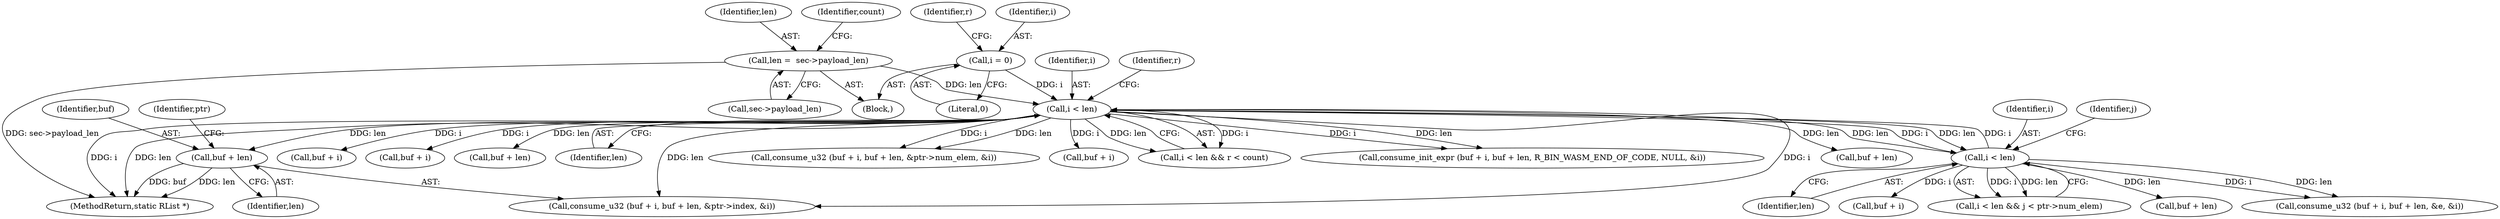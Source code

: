 digraph "0_radare2_d2632f6483a3ceb5d8e0a5fb11142c51c43978b4_1@pointer" {
"1000181" [label="(Call,buf + len)"];
"1000159" [label="(Call,i < len)"];
"1000150" [label="(Call,i = 0)"];
"1000239" [label="(Call,i < len)"];
"1000138" [label="(Call,len =  sec->payload_len)"];
"1000201" [label="(Call,buf + len)"];
"1000138" [label="(Call,len =  sec->payload_len)"];
"1000182" [label="(Identifier,buf)"];
"1000275" [label="(MethodReturn,static RList *)"];
"1000163" [label="(Identifier,r)"];
"1000155" [label="(Identifier,r)"];
"1000216" [label="(Call,buf + i)"];
"1000139" [label="(Identifier,len)"];
"1000152" [label="(Literal,0)"];
"1000159" [label="(Call,i < len)"];
"1000140" [label="(Call,sec->payload_len)"];
"1000241" [label="(Identifier,len)"];
"1000239" [label="(Call,i < len)"];
"1000252" [label="(Call,buf + i)"];
"1000145" [label="(Identifier,count)"];
"1000178" [label="(Call,buf + i)"];
"1000181" [label="(Call,buf + len)"];
"1000219" [label="(Call,buf + len)"];
"1000161" [label="(Identifier,len)"];
"1000240" [label="(Identifier,i)"];
"1000151" [label="(Identifier,i)"];
"1000186" [label="(Identifier,ptr)"];
"1000177" [label="(Call,consume_u32 (buf + i, buf + len, &ptr->index, &i))"];
"1000243" [label="(Identifier,j)"];
"1000150" [label="(Call,i = 0)"];
"1000160" [label="(Identifier,i)"];
"1000238" [label="(Call,i < len && j < ptr->num_elem)"];
"1000215" [label="(Call,consume_u32 (buf + i, buf + len, &ptr->num_elem, &i))"];
"1000198" [label="(Call,buf + i)"];
"1000255" [label="(Call,buf + len)"];
"1000158" [label="(Call,i < len && r < count)"];
"1000103" [label="(Block,)"];
"1000183" [label="(Identifier,len)"];
"1000251" [label="(Call,consume_u32 (buf + i, buf + len, &e, &i))"];
"1000197" [label="(Call,consume_init_expr (buf + i, buf + len, R_BIN_WASM_END_OF_CODE, NULL, &i))"];
"1000181" -> "1000177"  [label="AST: "];
"1000181" -> "1000183"  [label="CFG: "];
"1000182" -> "1000181"  [label="AST: "];
"1000183" -> "1000181"  [label="AST: "];
"1000186" -> "1000181"  [label="CFG: "];
"1000181" -> "1000275"  [label="DDG: buf"];
"1000181" -> "1000275"  [label="DDG: len"];
"1000159" -> "1000181"  [label="DDG: len"];
"1000159" -> "1000158"  [label="AST: "];
"1000159" -> "1000161"  [label="CFG: "];
"1000160" -> "1000159"  [label="AST: "];
"1000161" -> "1000159"  [label="AST: "];
"1000163" -> "1000159"  [label="CFG: "];
"1000158" -> "1000159"  [label="CFG: "];
"1000159" -> "1000275"  [label="DDG: i"];
"1000159" -> "1000275"  [label="DDG: len"];
"1000159" -> "1000158"  [label="DDG: i"];
"1000159" -> "1000158"  [label="DDG: len"];
"1000150" -> "1000159"  [label="DDG: i"];
"1000239" -> "1000159"  [label="DDG: i"];
"1000239" -> "1000159"  [label="DDG: len"];
"1000138" -> "1000159"  [label="DDG: len"];
"1000159" -> "1000177"  [label="DDG: i"];
"1000159" -> "1000177"  [label="DDG: len"];
"1000159" -> "1000178"  [label="DDG: i"];
"1000159" -> "1000197"  [label="DDG: i"];
"1000159" -> "1000197"  [label="DDG: len"];
"1000159" -> "1000198"  [label="DDG: i"];
"1000159" -> "1000201"  [label="DDG: len"];
"1000159" -> "1000215"  [label="DDG: i"];
"1000159" -> "1000215"  [label="DDG: len"];
"1000159" -> "1000216"  [label="DDG: i"];
"1000159" -> "1000219"  [label="DDG: len"];
"1000159" -> "1000239"  [label="DDG: i"];
"1000159" -> "1000239"  [label="DDG: len"];
"1000150" -> "1000103"  [label="AST: "];
"1000150" -> "1000152"  [label="CFG: "];
"1000151" -> "1000150"  [label="AST: "];
"1000152" -> "1000150"  [label="AST: "];
"1000155" -> "1000150"  [label="CFG: "];
"1000239" -> "1000238"  [label="AST: "];
"1000239" -> "1000241"  [label="CFG: "];
"1000240" -> "1000239"  [label="AST: "];
"1000241" -> "1000239"  [label="AST: "];
"1000243" -> "1000239"  [label="CFG: "];
"1000238" -> "1000239"  [label="CFG: "];
"1000239" -> "1000238"  [label="DDG: i"];
"1000239" -> "1000238"  [label="DDG: len"];
"1000239" -> "1000251"  [label="DDG: i"];
"1000239" -> "1000251"  [label="DDG: len"];
"1000239" -> "1000252"  [label="DDG: i"];
"1000239" -> "1000255"  [label="DDG: len"];
"1000138" -> "1000103"  [label="AST: "];
"1000138" -> "1000140"  [label="CFG: "];
"1000139" -> "1000138"  [label="AST: "];
"1000140" -> "1000138"  [label="AST: "];
"1000145" -> "1000138"  [label="CFG: "];
"1000138" -> "1000275"  [label="DDG: sec->payload_len"];
}
